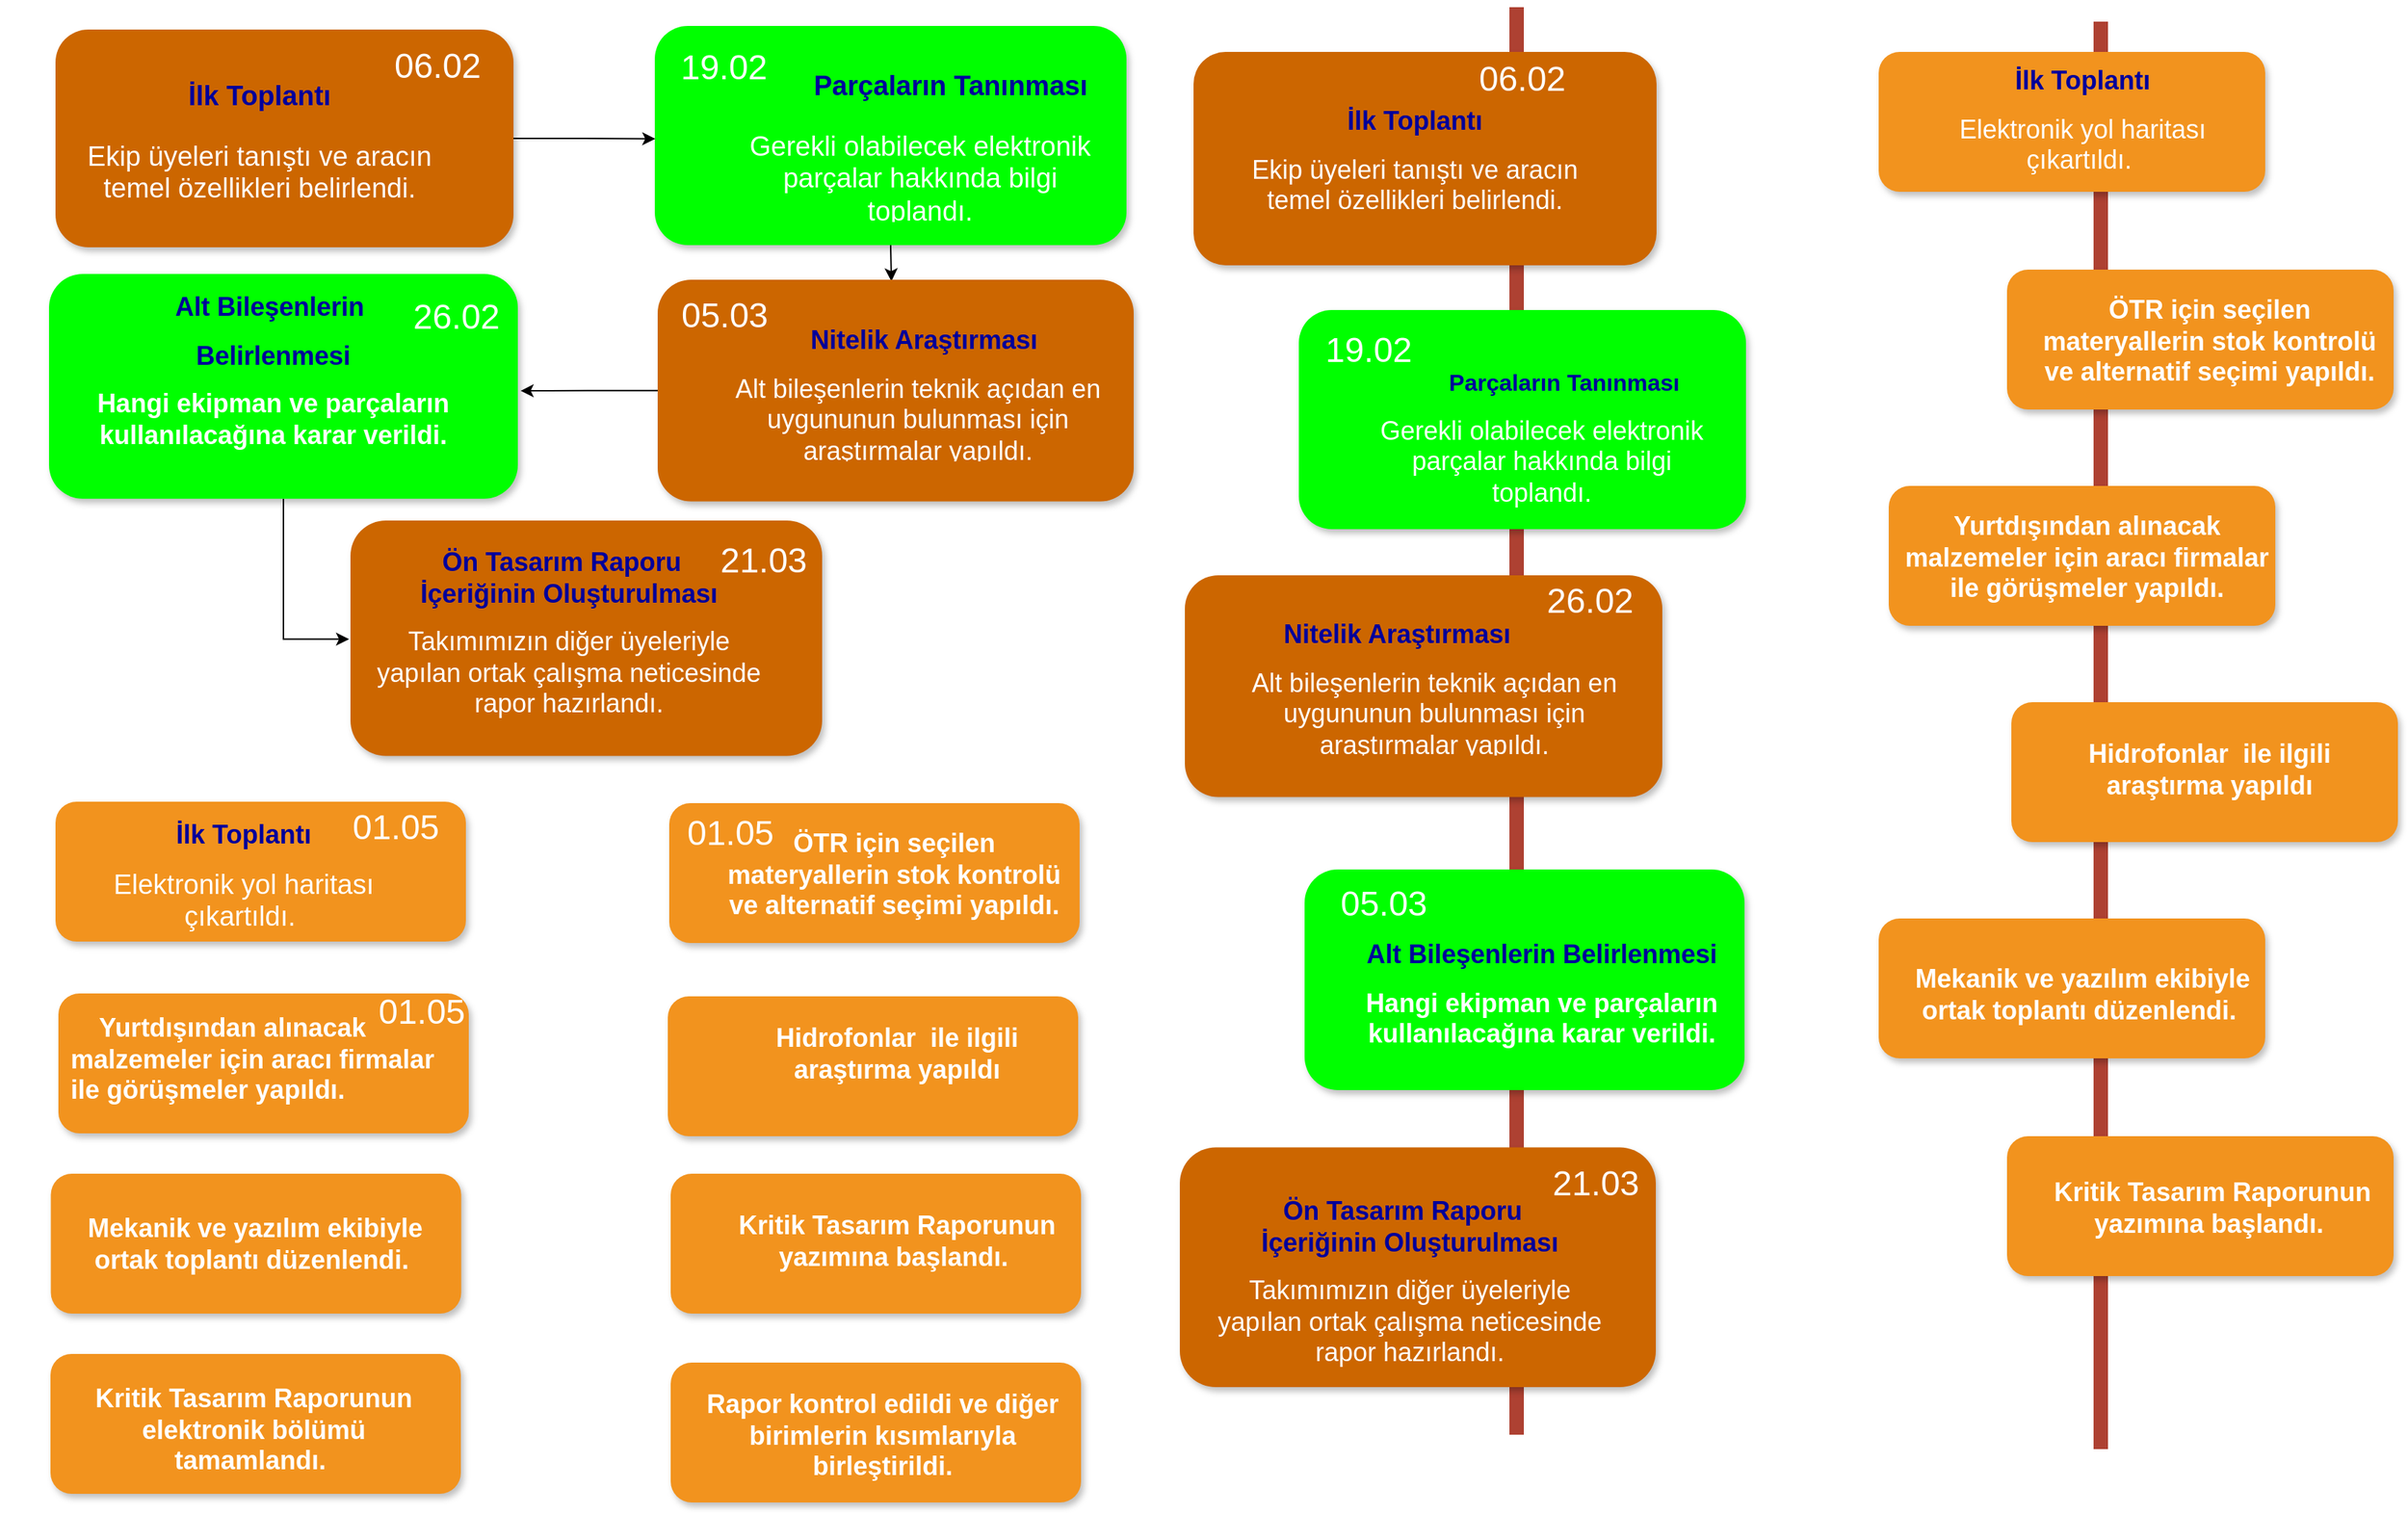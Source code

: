 <mxfile version="14.7.2" type="github">
  <diagram name="Page-1" id="fbcf5db9-b524-4cd4-e4f3-379dc89c3999">
    <mxGraphModel dx="2586" dy="900" grid="0" gridSize="10" guides="0" tooltips="1" connect="0" arrows="0" fold="1" page="1" pageScale="1" pageWidth="850" pageHeight="1100" background="none" math="0" shadow="0">
      <root>
        <mxCell id="0" />
        <mxCell id="1" parent="0" />
        <mxCell id="2a0f93b5c73ef8e7-1" value="" style="line;strokeWidth=10;direction=south;html=1;fillColor=none;fontSize=13;fontColor=#000000;align=center;strokeColor=#AE4132;" parent="1" vertex="1">
          <mxGeometry x="228.5" y="30" width="10" height="990" as="geometry" />
        </mxCell>
        <mxCell id="2a0f93b5c73ef8e7-2" value="" style="rounded=1;whiteSpace=wrap;html=1;strokeColor=none;strokeWidth=1;fontSize=13;fontColor=#FFFFFF;align=center;gradientColor=none;gradientDirection=east;verticalAlign=top;shadow=1;fillColor=#CC6600;" parent="1" vertex="1">
          <mxGeometry x="9.5" y="61" width="321" height="148" as="geometry" />
        </mxCell>
        <mxCell id="2a0f93b5c73ef8e7-3" value="&lt;font style=&quot;font-size: 24px&quot;&gt;06.02&lt;/font&gt;" style="text;html=1;strokeColor=none;fillColor=none;align=center;verticalAlign=middle;whiteSpace=wrap;fontSize=30;fontColor=#FFFFFF;" parent="1" vertex="1">
          <mxGeometry x="211.5" y="67" width="51" height="20" as="geometry" />
        </mxCell>
        <mxCell id="2a0f93b5c73ef8e7-7" value="3" style="text;html=1;strokeColor=none;fillColor=none;align=center;verticalAlign=middle;whiteSpace=wrap;fontSize=30;fontColor=#FFFFFF;" parent="1" vertex="1">
          <mxGeometry x="48.5" y="353" width="40" height="20" as="geometry" />
        </mxCell>
        <mxCell id="2a0f93b5c73ef8e7-11" value="5" style="text;html=1;strokeColor=none;fillColor=none;align=center;verticalAlign=middle;whiteSpace=wrap;fontSize=30;fontColor=#FFFFFF;" parent="1" vertex="1">
          <mxGeometry x="48.5" y="583" width="40" height="20" as="geometry" />
        </mxCell>
        <mxCell id="2a0f93b5c73ef8e7-15" value="7" style="text;html=1;strokeColor=none;fillColor=none;align=center;verticalAlign=middle;whiteSpace=wrap;fontSize=30;fontColor=#FFFFFF;" parent="1" vertex="1">
          <mxGeometry x="48.5" y="823" width="40" height="20" as="geometry" />
        </mxCell>
        <mxCell id="2a0f93b5c73ef8e7-18" value="&lt;h1&gt;&lt;font color=&quot;#000099&quot;&gt;İlk Toplantı&lt;/font&gt;&lt;/h1&gt;&lt;p&gt;&lt;font style=&quot;font-size: 18px&quot;&gt;Ekip üyeleri tanıştı ve aracın temel özellikleri belirlendi.&lt;/font&gt;&lt;/p&gt;" style="text;html=1;spacing=5;spacingTop=-20;whiteSpace=wrap;overflow=hidden;strokeColor=none;strokeWidth=4;fillColor=none;gradientColor=#007FFF;fontSize=9;fontColor=#FFFFFF;align=center;" parent="1" vertex="1">
          <mxGeometry x="43.5" y="97" width="238" height="89" as="geometry" />
        </mxCell>
        <mxCell id="2a0f93b5c73ef8e7-25" value="&lt;h1&gt;Heading&lt;/h1&gt;&lt;p&gt;Lorem ipsum dolor sit amet, consectetur adipisicing elit, sed do eiusmod tempor incididunt ut labore et dolore magna aliqua.&lt;/p&gt;" style="text;html=1;spacing=5;spacingTop=-20;whiteSpace=wrap;overflow=hidden;strokeColor=none;strokeWidth=4;fillColor=none;gradientColor=#007FFF;fontSize=9;fontColor=#FFFFFF;align=center;" parent="1" vertex="1">
          <mxGeometry x="258.5" y="910" width="160" height="77" as="geometry" />
        </mxCell>
        <mxCell id="-CI094suR1XkRSVhxneS-1" value="" style="line;strokeWidth=10;direction=south;html=1;fillColor=none;fontSize=13;fontColor=#000000;align=center;strokeColor=#AE4132;" parent="1" vertex="1">
          <mxGeometry x="633.5" y="40" width="10" height="990" as="geometry" />
        </mxCell>
        <mxCell id="-CI094suR1XkRSVhxneS-3" value="1" style="text;html=1;strokeColor=none;fillColor=none;align=center;verticalAlign=middle;whiteSpace=wrap;fontSize=30;fontColor=#FFFFFF;" parent="1" vertex="1">
          <mxGeometry x="453.5" y="138" width="40" height="20" as="geometry" />
        </mxCell>
        <mxCell id="rtz68vQmMSl6x_0ly5T9-5" value="" style="rounded=1;whiteSpace=wrap;html=1;strokeColor=none;strokeWidth=1;fillColor=#F2931E;fontSize=13;fontColor=#FFFFFF;align=center;gradientColor=none;gradientDirection=east;verticalAlign=top;shadow=1;" parent="1" vertex="1">
          <mxGeometry x="484.5" y="61" width="268" height="97" as="geometry" />
        </mxCell>
        <mxCell id="rtz68vQmMSl6x_0ly5T9-9" value="" style="rounded=1;whiteSpace=wrap;html=1;strokeColor=none;strokeWidth=1;fontSize=13;fontColor=#FFFFFF;align=center;gradientColor=none;gradientDirection=east;verticalAlign=top;shadow=1;fillColor=#00FF00;" parent="1" vertex="1">
          <mxGeometry x="82.5" y="240" width="310" height="152" as="geometry" />
        </mxCell>
        <mxCell id="rtz68vQmMSl6x_0ly5T9-10" value="" style="rounded=1;whiteSpace=wrap;html=1;strokeColor=none;strokeWidth=1;fontSize=13;fontColor=#FFFFFF;align=center;gradientColor=none;gradientDirection=east;verticalAlign=top;shadow=1;fillColor=#CC6600;" parent="1" vertex="1">
          <mxGeometry x="3.5" y="424" width="331" height="153.75" as="geometry" />
        </mxCell>
        <mxCell id="rtz68vQmMSl6x_0ly5T9-13" value="" style="rounded=1;whiteSpace=wrap;html=1;strokeColor=none;strokeWidth=1;fontSize=13;fontColor=#FFFFFF;align=center;gradientColor=none;gradientDirection=east;verticalAlign=top;shadow=1;fillColor=#00FF00;" parent="1" vertex="1">
          <mxGeometry x="86.5" y="628" width="305" height="153" as="geometry" />
        </mxCell>
        <mxCell id="rtz68vQmMSl6x_0ly5T9-18" value="&lt;h1&gt;&lt;font style=&quot;font-size: 14px&quot;&gt;&amp;nbsp; &amp;nbsp; &amp;nbsp; &amp;nbsp;&amp;nbsp;&lt;/font&gt;&lt;font style=&quot;font-size: 16px&quot; color=&quot;#000099&quot;&gt;Parçaların Tanınması&lt;/font&gt;&lt;/h1&gt;&lt;p&gt;&lt;font style=&quot;font-size: 18px&quot;&gt;Gerekli olabilecek elektronik parçalar hakkında bilgi toplandı.&lt;/font&gt;&lt;/p&gt;" style="text;html=1;spacing=5;spacingTop=-20;whiteSpace=wrap;overflow=hidden;strokeColor=none;strokeWidth=4;fillColor=none;gradientColor=#007FFF;fontSize=9;fontColor=#FFFFFF;align=center;" parent="1" vertex="1">
          <mxGeometry x="123.5" y="278" width="254" height="108" as="geometry" />
        </mxCell>
        <mxCell id="rtz68vQmMSl6x_0ly5T9-19" value="&lt;font style=&quot;font-size: 24px&quot;&gt;19.02&lt;/font&gt;" style="text;html=1;strokeColor=none;fillColor=none;align=center;verticalAlign=middle;whiteSpace=wrap;fontSize=30;fontColor=#FFFFFF;" parent="1" vertex="1">
          <mxGeometry x="110.5" y="255" width="40" height="20" as="geometry" />
        </mxCell>
        <mxCell id="T_IrZNJ4jwdqQeyAai1--1" value="&lt;h1 style=&quot;text-align: left&quot;&gt;&lt;span&gt;&lt;font color=&quot;#000099&quot;&gt;&amp;nbsp; &amp;nbsp; &amp;nbsp;Nitelik Araştırması&lt;/font&gt;&lt;/span&gt;&lt;/h1&gt;&lt;h1&gt;&lt;span style=&quot;font-weight: normal&quot;&gt;&lt;font style=&quot;font-size: 18px&quot;&gt;Alt bileşenlerin teknik açıdan en uygununun bulunması için araştırmalar yapıldı.&lt;/font&gt;&lt;/span&gt;&lt;br&gt;&lt;/h1&gt;" style="text;html=1;spacing=5;spacingTop=-20;whiteSpace=wrap;overflow=hidden;strokeColor=none;strokeWidth=4;fillColor=none;gradientColor=#007FFF;fontSize=9;fontColor=#FFFFFF;align=center;" vertex="1" parent="1">
          <mxGeometry x="42.5" y="453" width="267" height="95.5" as="geometry" />
        </mxCell>
        <mxCell id="T_IrZNJ4jwdqQeyAai1--2" value="&lt;font style=&quot;font-size: 24px&quot;&gt;26.02&lt;/font&gt;" style="text;html=1;strokeColor=none;fillColor=none;align=center;verticalAlign=middle;whiteSpace=wrap;fontSize=30;fontColor=#FFFFFF;" vertex="1" parent="1">
          <mxGeometry x="258.5" y="429" width="51" height="20" as="geometry" />
        </mxCell>
        <mxCell id="T_IrZNJ4jwdqQeyAai1--5" value="&lt;h1&gt;&lt;font color=&quot;#000099&quot;&gt;Alt Bileşenlerin Belirlenmesi&lt;/font&gt;&lt;/h1&gt;&lt;h1&gt;Hangi ekipman ve parçaların kullanılacağına karar verildi.&lt;/h1&gt;" style="text;html=1;spacing=5;spacingTop=-20;whiteSpace=wrap;overflow=hidden;strokeColor=none;strokeWidth=4;fillColor=none;gradientColor=#007FFF;fontSize=9;fontColor=#FFFFFF;align=center;" vertex="1" parent="1">
          <mxGeometry x="115.5" y="675" width="270" height="92" as="geometry" />
        </mxCell>
        <mxCell id="T_IrZNJ4jwdqQeyAai1--6" value="&lt;font style=&quot;font-size: 24px&quot;&gt;05.03&lt;/font&gt;" style="text;html=1;strokeColor=none;fillColor=none;align=center;verticalAlign=middle;whiteSpace=wrap;fontSize=30;fontColor=#FFFFFF;" vertex="1" parent="1">
          <mxGeometry x="115.5" y="639" width="51" height="20" as="geometry" />
        </mxCell>
        <mxCell id="T_IrZNJ4jwdqQeyAai1--7" value="" style="rounded=1;whiteSpace=wrap;html=1;strokeColor=none;strokeWidth=1;fontSize=13;fontColor=#FFFFFF;align=center;gradientColor=none;gradientDirection=east;verticalAlign=top;shadow=1;fillColor=#CC6600;" vertex="1" parent="1">
          <mxGeometry y="820.75" width="330" height="166.25" as="geometry" />
        </mxCell>
        <mxCell id="T_IrZNJ4jwdqQeyAai1--8" value="&lt;h1&gt;&lt;span&gt;&lt;font color=&quot;#000099&quot;&gt;&amp;nbsp; &amp;nbsp; &amp;nbsp;Ön Tasarım Raporu&amp;nbsp; &amp;nbsp; &amp;nbsp; &amp;nbsp; İçeriğinin Oluşturulması&lt;/font&gt;&lt;/span&gt;&lt;/h1&gt;&lt;h1&gt;&lt;span style=&quot;font-weight: normal&quot;&gt;&lt;font style=&quot;font-size: 18px&quot;&gt;Takımımızın diğer üyeleriyle yapılan ortak çalışma neticesinde rapor hazırlandı.&lt;/font&gt;&lt;/span&gt;&lt;br&gt;&lt;/h1&gt;" style="text;html=1;spacing=5;spacingTop=-20;whiteSpace=wrap;overflow=hidden;strokeColor=none;strokeWidth=4;fillColor=none;gradientColor=#007FFF;fontSize=9;fontColor=#FFFFFF;align=center;" vertex="1" parent="1">
          <mxGeometry x="16.5" y="853" width="285" height="139" as="geometry" />
        </mxCell>
        <mxCell id="T_IrZNJ4jwdqQeyAai1--9" value="&lt;font style=&quot;font-size: 24px&quot;&gt;21.03&lt;/font&gt;" style="text;html=1;strokeColor=none;fillColor=none;align=center;verticalAlign=middle;whiteSpace=wrap;fontSize=30;fontColor=#FFFFFF;" vertex="1" parent="1">
          <mxGeometry x="262.5" y="833" width="51" height="20" as="geometry" />
        </mxCell>
        <mxCell id="T_IrZNJ4jwdqQeyAai1--11" value="&lt;h1&gt;&lt;font color=&quot;#000099&quot;&gt;İlk Toplantı&lt;/font&gt;&lt;/h1&gt;&lt;p&gt;&lt;font style=&quot;font-size: 18px&quot;&gt;Elektronik yol haritası çıkartıldı.&amp;nbsp;&lt;/font&gt;&lt;/p&gt;" style="text;html=1;spacing=5;spacingTop=-20;whiteSpace=wrap;overflow=hidden;strokeColor=none;strokeWidth=4;fillColor=none;gradientColor=#007FFF;fontSize=9;fontColor=#FFFFFF;align=center;" vertex="1" parent="1">
          <mxGeometry x="506.5" y="69" width="238" height="89" as="geometry" />
        </mxCell>
        <mxCell id="T_IrZNJ4jwdqQeyAai1--14" value="" style="rounded=1;whiteSpace=wrap;html=1;strokeColor=none;strokeWidth=1;fillColor=#F2931E;fontSize=13;fontColor=#FFFFFF;align=center;gradientColor=none;gradientDirection=east;verticalAlign=top;shadow=1;" vertex="1" parent="1">
          <mxGeometry x="573.5" y="212" width="268" height="97" as="geometry" />
        </mxCell>
        <mxCell id="T_IrZNJ4jwdqQeyAai1--15" value="" style="rounded=1;whiteSpace=wrap;html=1;strokeColor=none;strokeWidth=1;fillColor=#F2931E;fontSize=13;fontColor=#FFFFFF;align=center;gradientColor=none;gradientDirection=east;verticalAlign=top;shadow=1;" vertex="1" parent="1">
          <mxGeometry x="491.5" y="362" width="268" height="97" as="geometry" />
        </mxCell>
        <mxCell id="T_IrZNJ4jwdqQeyAai1--16" value="" style="rounded=1;whiteSpace=wrap;html=1;strokeColor=none;strokeWidth=1;fillColor=#F2931E;fontSize=13;fontColor=#FFFFFF;align=center;gradientColor=none;gradientDirection=east;verticalAlign=top;shadow=1;" vertex="1" parent="1">
          <mxGeometry x="576.5" y="512" width="268" height="97" as="geometry" />
        </mxCell>
        <mxCell id="T_IrZNJ4jwdqQeyAai1--17" value="" style="rounded=1;whiteSpace=wrap;html=1;strokeColor=none;strokeWidth=1;fillColor=#F2931E;fontSize=13;fontColor=#FFFFFF;align=center;gradientColor=none;gradientDirection=east;verticalAlign=top;shadow=1;" vertex="1" parent="1">
          <mxGeometry x="484.5" y="662" width="268" height="97" as="geometry" />
        </mxCell>
        <mxCell id="T_IrZNJ4jwdqQeyAai1--18" value="" style="rounded=1;whiteSpace=wrap;html=1;strokeColor=none;strokeWidth=1;fillColor=#F2931E;fontSize=13;fontColor=#FFFFFF;align=center;gradientColor=none;gradientDirection=east;verticalAlign=top;shadow=1;" vertex="1" parent="1">
          <mxGeometry x="573.5" y="813" width="268" height="97" as="geometry" />
        </mxCell>
        <mxCell id="T_IrZNJ4jwdqQeyAai1--20" value="&lt;h1&gt;ÖTR için seçilen materyallerin stok kontrolü ve alternatif seçimi yapıldı.&lt;/h1&gt;" style="text;html=1;spacing=5;spacingTop=-20;whiteSpace=wrap;overflow=hidden;strokeColor=none;strokeWidth=4;fillColor=none;gradientColor=#007FFF;fontSize=9;fontColor=#FFFFFF;align=center;" vertex="1" parent="1">
          <mxGeometry x="582.5" y="228" width="262" height="81" as="geometry" />
        </mxCell>
        <mxCell id="T_IrZNJ4jwdqQeyAai1--21" value="&lt;h1&gt;Yurtdışından alınacak malzemeler için aracı firmalar ile görüşmeler yapıldı.&lt;/h1&gt;" style="text;html=1;spacing=5;spacingTop=-20;whiteSpace=wrap;overflow=hidden;strokeColor=none;strokeWidth=4;fillColor=none;gradientColor=#007FFF;fontSize=9;fontColor=#FFFFFF;align=center;" vertex="1" parent="1">
          <mxGeometry x="497.5" y="378" width="262" height="81" as="geometry" />
        </mxCell>
        <mxCell id="T_IrZNJ4jwdqQeyAai1--22" value="&lt;h1&gt;Hidrofonlar&amp;nbsp; ile ilgili araştırma yapıldı&lt;/h1&gt;" style="text;html=1;spacing=5;spacingTop=-20;whiteSpace=wrap;overflow=hidden;strokeColor=none;strokeWidth=4;fillColor=none;gradientColor=#007FFF;fontSize=9;fontColor=#FFFFFF;align=center;" vertex="1" parent="1">
          <mxGeometry x="582.5" y="536" width="262" height="81" as="geometry" />
        </mxCell>
        <mxCell id="T_IrZNJ4jwdqQeyAai1--24" value="&lt;h1&gt;Mekanik ve yazılım ekibiyle ortak toplantı düzenlendi.&amp;nbsp;&lt;/h1&gt;" style="text;html=1;spacing=5;spacingTop=-20;whiteSpace=wrap;overflow=hidden;strokeColor=none;strokeWidth=4;fillColor=none;gradientColor=#007FFF;fontSize=9;fontColor=#FFFFFF;align=center;" vertex="1" parent="1">
          <mxGeometry x="494.5" y="692" width="262" height="69.5" as="geometry" />
        </mxCell>
        <mxCell id="T_IrZNJ4jwdqQeyAai1--25" value="&lt;h1&gt;Kritik Tasarım Raporunun yazımına başlandı.&amp;nbsp;&lt;/h1&gt;" style="text;html=1;spacing=5;spacingTop=-20;whiteSpace=wrap;overflow=hidden;strokeColor=none;strokeWidth=4;fillColor=none;gradientColor=#007FFF;fontSize=9;fontColor=#FFFFFF;align=center;" vertex="1" parent="1">
          <mxGeometry x="584.5" y="840" width="262" height="66.5" as="geometry" />
        </mxCell>
        <mxCell id="T_IrZNJ4jwdqQeyAai1--99" style="edgeStyle=orthogonalEdgeStyle;rounded=0;orthogonalLoop=1;jettySize=auto;html=1;exitX=1;exitY=0.5;exitDx=0;exitDy=0;entryX=0.001;entryY=0.515;entryDx=0;entryDy=0;entryPerimeter=0;fontSize=9;fontColor=#FFFFFF;" edge="1" parent="1" source="T_IrZNJ4jwdqQeyAai1--28" target="T_IrZNJ4jwdqQeyAai1--38">
          <mxGeometry relative="1" as="geometry" />
        </mxCell>
        <mxCell id="T_IrZNJ4jwdqQeyAai1--28" value="" style="rounded=1;whiteSpace=wrap;html=1;strokeColor=none;strokeWidth=1;fontSize=13;fontColor=#FFFFFF;align=center;gradientColor=none;gradientDirection=east;verticalAlign=top;shadow=1;fillColor=#CC6600;" vertex="1" parent="1">
          <mxGeometry x="-779.5" y="45.5" width="317.5" height="151" as="geometry" />
        </mxCell>
        <mxCell id="T_IrZNJ4jwdqQeyAai1--29" value="&lt;font style=&quot;font-size: 24px&quot;&gt;06.02&lt;/font&gt;" style="text;html=1;strokeColor=none;fillColor=none;align=center;verticalAlign=middle;whiteSpace=wrap;fontSize=30;fontColor=#FFFFFF;" vertex="1" parent="1">
          <mxGeometry x="-540" y="44" width="51" height="47" as="geometry" />
        </mxCell>
        <mxCell id="T_IrZNJ4jwdqQeyAai1--30" value="3" style="text;html=1;strokeColor=none;fillColor=none;align=center;verticalAlign=middle;whiteSpace=wrap;fontSize=30;fontColor=#FFFFFF;" vertex="1" parent="1">
          <mxGeometry x="-818" y="326" width="40" height="20" as="geometry" />
        </mxCell>
        <mxCell id="T_IrZNJ4jwdqQeyAai1--31" value="5" style="text;html=1;strokeColor=none;fillColor=none;align=center;verticalAlign=middle;whiteSpace=wrap;fontSize=30;fontColor=#FFFFFF;" vertex="1" parent="1">
          <mxGeometry x="-818" y="556" width="40" height="20" as="geometry" />
        </mxCell>
        <mxCell id="T_IrZNJ4jwdqQeyAai1--32" value="7" style="text;html=1;strokeColor=none;fillColor=none;align=center;verticalAlign=middle;whiteSpace=wrap;fontSize=30;fontColor=#FFFFFF;" vertex="1" parent="1">
          <mxGeometry x="-818" y="796" width="40" height="20" as="geometry" />
        </mxCell>
        <mxCell id="T_IrZNJ4jwdqQeyAai1--33" value="&lt;h1 style=&quot;font-size: 19px&quot;&gt;&lt;font color=&quot;#000099&quot; style=&quot;font-size: 19px&quot;&gt;İlk Toplantı&lt;/font&gt;&lt;/h1&gt;&lt;p style=&quot;font-size: 19px&quot;&gt;&lt;font style=&quot;font-size: 19px&quot;&gt;Ekip üyeleri tanıştı ve aracın temel özellikleri belirlendi.&lt;/font&gt;&lt;/p&gt;" style="text;html=1;spacing=5;spacingTop=-20;whiteSpace=wrap;overflow=hidden;strokeColor=none;strokeWidth=4;fillColor=none;gradientColor=#007FFF;fontSize=9;fontColor=#FFFFFF;align=center;" vertex="1" parent="1">
          <mxGeometry x="-765" y="78" width="254" height="101" as="geometry" />
        </mxCell>
        <mxCell id="T_IrZNJ4jwdqQeyAai1--105" style="edgeStyle=orthogonalEdgeStyle;rounded=0;orthogonalLoop=1;jettySize=auto;html=1;exitX=0.5;exitY=1;exitDx=0;exitDy=0;entryX=0.491;entryY=0.007;entryDx=0;entryDy=0;entryPerimeter=0;fontSize=9;fontColor=#FFFFFF;" edge="1" parent="1" source="T_IrZNJ4jwdqQeyAai1--38" target="T_IrZNJ4jwdqQeyAai1--39">
          <mxGeometry relative="1" as="geometry" />
        </mxCell>
        <mxCell id="T_IrZNJ4jwdqQeyAai1--38" value="" style="rounded=1;whiteSpace=wrap;html=1;strokeColor=none;strokeWidth=1;fontSize=13;fontColor=#FFFFFF;align=center;gradientColor=none;gradientDirection=east;verticalAlign=top;shadow=1;fillColor=#00FF00;" vertex="1" parent="1">
          <mxGeometry x="-364" y="43" width="327" height="152" as="geometry" />
        </mxCell>
        <mxCell id="T_IrZNJ4jwdqQeyAai1--107" style="edgeStyle=orthogonalEdgeStyle;rounded=0;orthogonalLoop=1;jettySize=auto;html=1;exitX=0;exitY=0.5;exitDx=0;exitDy=0;entryX=1.006;entryY=0.52;entryDx=0;entryDy=0;entryPerimeter=0;fontSize=9;fontColor=#FFFFFF;" edge="1" parent="1" source="T_IrZNJ4jwdqQeyAai1--39" target="T_IrZNJ4jwdqQeyAai1--40">
          <mxGeometry relative="1" as="geometry" />
        </mxCell>
        <mxCell id="T_IrZNJ4jwdqQeyAai1--39" value="" style="rounded=1;whiteSpace=wrap;html=1;strokeColor=none;strokeWidth=1;fontSize=13;fontColor=#FFFFFF;align=center;gradientColor=none;gradientDirection=east;verticalAlign=top;shadow=1;fillColor=#CC6600;" vertex="1" parent="1">
          <mxGeometry x="-362" y="219" width="330" height="153.75" as="geometry" />
        </mxCell>
        <mxCell id="T_IrZNJ4jwdqQeyAai1--110" style="edgeStyle=orthogonalEdgeStyle;rounded=0;orthogonalLoop=1;jettySize=auto;html=1;exitX=0.5;exitY=1;exitDx=0;exitDy=0;entryX=-0.003;entryY=0.504;entryDx=0;entryDy=0;entryPerimeter=0;fontSize=9;fontColor=#FFFFFF;" edge="1" parent="1" source="T_IrZNJ4jwdqQeyAai1--40" target="T_IrZNJ4jwdqQeyAai1--47">
          <mxGeometry relative="1" as="geometry" />
        </mxCell>
        <mxCell id="T_IrZNJ4jwdqQeyAai1--40" value="" style="rounded=1;whiteSpace=wrap;html=1;strokeColor=none;strokeWidth=1;fontSize=13;fontColor=#FFFFFF;align=center;gradientColor=none;gradientDirection=east;verticalAlign=top;shadow=1;fillColor=#00FF00;" vertex="1" parent="1">
          <mxGeometry x="-784" y="215" width="325" height="155.88" as="geometry" />
        </mxCell>
        <mxCell id="T_IrZNJ4jwdqQeyAai1--47" value="" style="rounded=1;whiteSpace=wrap;html=1;strokeColor=none;strokeWidth=1;fontSize=13;fontColor=#FFFFFF;align=center;gradientColor=none;gradientDirection=east;verticalAlign=top;shadow=1;fillColor=#CC6600;" vertex="1" parent="1">
          <mxGeometry x="-575" y="386" width="327" height="163.25" as="geometry" />
        </mxCell>
        <mxCell id="T_IrZNJ4jwdqQeyAai1--53" value="" style="rounded=1;whiteSpace=wrap;html=1;strokeColor=none;strokeWidth=1;fillColor=#F2931E;fontSize=13;fontColor=#FFFFFF;align=center;gradientColor=none;gradientDirection=east;verticalAlign=top;shadow=1;" vertex="1" parent="1">
          <mxGeometry x="-779.5" y="581" width="284.5" height="97" as="geometry" />
        </mxCell>
        <mxCell id="T_IrZNJ4jwdqQeyAai1--71" value="" style="rounded=1;whiteSpace=wrap;html=1;strokeColor=none;strokeWidth=1;fillColor=#F2931E;fontSize=13;fontColor=#FFFFFF;align=center;gradientColor=none;gradientDirection=east;verticalAlign=top;shadow=1;" vertex="1" parent="1">
          <mxGeometry x="-354" y="582" width="284.5" height="97" as="geometry" />
        </mxCell>
        <mxCell id="T_IrZNJ4jwdqQeyAai1--72" value="" style="rounded=1;whiteSpace=wrap;html=1;strokeColor=none;strokeWidth=1;fillColor=#F2931E;fontSize=13;fontColor=#FFFFFF;align=center;gradientColor=none;gradientDirection=east;verticalAlign=top;shadow=1;" vertex="1" parent="1">
          <mxGeometry x="-777.5" y="714" width="284.5" height="97" as="geometry" />
        </mxCell>
        <mxCell id="T_IrZNJ4jwdqQeyAai1--73" value="" style="rounded=1;whiteSpace=wrap;html=1;strokeColor=none;strokeWidth=1;fillColor=#F2931E;fontSize=13;fontColor=#FFFFFF;align=center;gradientColor=none;gradientDirection=east;verticalAlign=top;shadow=1;" vertex="1" parent="1">
          <mxGeometry x="-355" y="716" width="284.5" height="97" as="geometry" />
        </mxCell>
        <mxCell id="T_IrZNJ4jwdqQeyAai1--74" value="" style="rounded=1;whiteSpace=wrap;html=1;strokeColor=none;strokeWidth=1;fillColor=#F2931E;fontSize=13;fontColor=#FFFFFF;align=center;gradientColor=none;gradientDirection=east;verticalAlign=top;shadow=1;" vertex="1" parent="1">
          <mxGeometry x="-782.75" y="839" width="284.5" height="97" as="geometry" />
        </mxCell>
        <mxCell id="T_IrZNJ4jwdqQeyAai1--75" value="" style="rounded=1;whiteSpace=wrap;html=1;strokeColor=none;strokeWidth=1;fillColor=#F2931E;fontSize=13;fontColor=#FFFFFF;align=center;gradientColor=none;gradientDirection=east;verticalAlign=top;shadow=1;" vertex="1" parent="1">
          <mxGeometry x="-353" y="839" width="284.5" height="97" as="geometry" />
        </mxCell>
        <mxCell id="T_IrZNJ4jwdqQeyAai1--76" value="" style="rounded=1;whiteSpace=wrap;html=1;strokeColor=none;strokeWidth=1;fillColor=#F2931E;fontSize=13;fontColor=#FFFFFF;align=center;gradientColor=none;gradientDirection=east;verticalAlign=top;shadow=1;" vertex="1" parent="1">
          <mxGeometry x="-783" y="964" width="284.5" height="97" as="geometry" />
        </mxCell>
        <mxCell id="T_IrZNJ4jwdqQeyAai1--77" value="" style="rounded=1;whiteSpace=wrap;html=1;strokeColor=none;strokeWidth=1;fillColor=#F2931E;fontSize=13;fontColor=#FFFFFF;align=center;gradientColor=none;gradientDirection=east;verticalAlign=top;shadow=1;" vertex="1" parent="1">
          <mxGeometry x="-353" y="970" width="284.5" height="97" as="geometry" />
        </mxCell>
        <mxCell id="T_IrZNJ4jwdqQeyAai1--79" value="&lt;h1 style=&quot;font-size: 19px&quot;&gt;&lt;font style=&quot;font-size: 19px&quot;&gt;&lt;font style=&quot;font-size: 19px&quot;&gt;&amp;nbsp; &amp;nbsp; &amp;nbsp; &amp;nbsp;&amp;nbsp;&lt;/font&gt;&lt;font style=&quot;font-size: 19px&quot; color=&quot;#000099&quot;&gt;Parçaların Tanınması&lt;/font&gt;&lt;/font&gt;&lt;/h1&gt;&lt;p style=&quot;font-size: 19px&quot;&gt;&lt;font style=&quot;font-size: 19px&quot;&gt;Gerekli olabilecek elektronik parçalar hakkında bilgi toplandı.&lt;/font&gt;&lt;/p&gt;" style="text;html=1;spacing=5;spacingTop=-20;whiteSpace=wrap;overflow=hidden;strokeColor=none;strokeWidth=4;fillColor=none;gradientColor=#007FFF;fontSize=9;fontColor=#FFFFFF;align=center;" vertex="1" parent="1">
          <mxGeometry x="-317" y="71" width="274" height="108" as="geometry" />
        </mxCell>
        <mxCell id="T_IrZNJ4jwdqQeyAai1--80" value="&lt;font style=&quot;font-size: 24px&quot;&gt;19.02&lt;/font&gt;" style="text;html=1;strokeColor=none;fillColor=none;align=center;verticalAlign=middle;whiteSpace=wrap;fontSize=30;fontColor=#FFFFFF;" vertex="1" parent="1">
          <mxGeometry x="-336" y="59" width="40" height="20" as="geometry" />
        </mxCell>
        <mxCell id="T_IrZNJ4jwdqQeyAai1--81" value="&lt;h1 style=&quot;text-align: left&quot;&gt;&lt;span&gt;&lt;font color=&quot;#000099&quot;&gt;&amp;nbsp; &amp;nbsp; &amp;nbsp; &amp;nbsp; &amp;nbsp; &amp;nbsp;Nitelik Araştırması&lt;/font&gt;&lt;/span&gt;&lt;/h1&gt;&lt;h1&gt;&lt;span style=&quot;font-weight: normal&quot;&gt;&lt;font style=&quot;font-size: 18px&quot;&gt;Alt bileşenlerin teknik açıdan en uygununun bulunması için araştırmalar yapıldı.&lt;/font&gt;&lt;/span&gt;&lt;br&gt;&lt;/h1&gt;" style="text;html=1;spacing=5;spacingTop=-20;whiteSpace=wrap;overflow=hidden;strokeColor=none;strokeWidth=4;fillColor=none;gradientColor=#007FFF;fontSize=9;fontColor=#FFFFFF;align=center;" vertex="1" parent="1">
          <mxGeometry x="-315" y="249" width="267" height="95.5" as="geometry" />
        </mxCell>
        <mxCell id="T_IrZNJ4jwdqQeyAai1--82" value="&lt;h1&gt;&lt;font color=&quot;#000099&quot;&gt;Alt Bileşenlerin&amp;nbsp;&lt;/font&gt;&lt;/h1&gt;&lt;h1&gt;&lt;font color=&quot;#000099&quot;&gt;Belirlenmesi&lt;/font&gt;&lt;/h1&gt;&lt;h1&gt;Hangi ekipman ve parçaların kullanılacağına karar verildi.&lt;/h1&gt;" style="text;html=1;spacing=5;spacingTop=-20;whiteSpace=wrap;overflow=hidden;strokeColor=none;strokeWidth=4;fillColor=none;gradientColor=#007FFF;fontSize=9;fontColor=#FFFFFF;align=center;" vertex="1" parent="1">
          <mxGeometry x="-780" y="226" width="303" height="122" as="geometry" />
        </mxCell>
        <mxCell id="T_IrZNJ4jwdqQeyAai1--83" value="&lt;h1&gt;&lt;span&gt;&lt;font color=&quot;#000099&quot;&gt;&amp;nbsp; &amp;nbsp; &amp;nbsp;Ön Tasarım Raporu&amp;nbsp; &amp;nbsp; &amp;nbsp; &amp;nbsp; İçeriğinin Oluşturulması&lt;/font&gt;&lt;/span&gt;&lt;/h1&gt;&lt;h1&gt;&lt;span style=&quot;font-weight: normal&quot;&gt;&lt;font style=&quot;font-size: 18px&quot;&gt;Takımımızın diğer üyeleriyle yapılan ortak çalışma neticesinde rapor hazırlandı.&lt;/font&gt;&lt;/span&gt;&lt;br&gt;&lt;/h1&gt;" style="text;html=1;spacing=5;spacingTop=-20;whiteSpace=wrap;overflow=hidden;strokeColor=none;strokeWidth=4;fillColor=none;gradientColor=#007FFF;fontSize=9;fontColor=#FFFFFF;align=center;" vertex="1" parent="1">
          <mxGeometry x="-566" y="403" width="285" height="139" as="geometry" />
        </mxCell>
        <mxCell id="T_IrZNJ4jwdqQeyAai1--84" value="&lt;font style=&quot;font-size: 24px&quot;&gt;26.02&lt;/font&gt;" style="text;html=1;strokeColor=none;fillColor=none;align=center;verticalAlign=middle;whiteSpace=wrap;fontSize=30;fontColor=#FFFFFF;" vertex="1" parent="1">
          <mxGeometry x="-527" y="232" width="51" height="20" as="geometry" />
        </mxCell>
        <mxCell id="T_IrZNJ4jwdqQeyAai1--85" value="&lt;font style=&quot;font-size: 24px&quot;&gt;05.03&lt;/font&gt;" style="text;html=1;strokeColor=none;fillColor=none;align=center;verticalAlign=middle;whiteSpace=wrap;fontSize=30;fontColor=#FFFFFF;" vertex="1" parent="1">
          <mxGeometry x="-341" y="231" width="51" height="20" as="geometry" />
        </mxCell>
        <mxCell id="T_IrZNJ4jwdqQeyAai1--86" value="&lt;font style=&quot;font-size: 24px&quot;&gt;21.03&lt;/font&gt;" style="text;html=1;strokeColor=none;fillColor=none;align=center;verticalAlign=middle;whiteSpace=wrap;fontSize=30;fontColor=#FFFFFF;" vertex="1" parent="1">
          <mxGeometry x="-314" y="401" width="51" height="20" as="geometry" />
        </mxCell>
        <mxCell id="T_IrZNJ4jwdqQeyAai1--88" value="&lt;h1&gt;&lt;font color=&quot;#000099&quot;&gt;İlk Toplantı&lt;/font&gt;&lt;/h1&gt;&lt;p&gt;&lt;font style=&quot;font-size: 19px&quot;&gt;Elektronik yol haritası çıkartıldı.&amp;nbsp;&lt;/font&gt;&lt;/p&gt;" style="text;html=1;spacing=5;spacingTop=-20;whiteSpace=wrap;overflow=hidden;strokeColor=none;strokeWidth=4;fillColor=none;gradientColor=#007FFF;fontSize=9;fontColor=#FFFFFF;align=center;" vertex="1" parent="1">
          <mxGeometry x="-768" y="592" width="238" height="89" as="geometry" />
        </mxCell>
        <mxCell id="T_IrZNJ4jwdqQeyAai1--89" value="&lt;h1&gt;ÖTR için seçilen materyallerin stok kontrolü ve alternatif seçimi yapıldı.&lt;/h1&gt;" style="text;html=1;spacing=5;spacingTop=-20;whiteSpace=wrap;overflow=hidden;strokeColor=none;strokeWidth=4;fillColor=none;gradientColor=#007FFF;fontSize=9;fontColor=#FFFFFF;align=center;" vertex="1" parent="1">
          <mxGeometry x="-324" y="598" width="252" height="81" as="geometry" />
        </mxCell>
        <mxCell id="T_IrZNJ4jwdqQeyAai1--90" value="&lt;h1&gt;&amp;nbsp; &amp;nbsp; Yurtdışından alınacak malzemeler için aracı firmalar ile görüşmeler yapıldı.&lt;/h1&gt;" style="text;html=1;spacing=5;spacingTop=-20;whiteSpace=wrap;overflow=hidden;strokeColor=none;strokeWidth=4;fillColor=none;gradientColor=#007FFF;fontSize=9;fontColor=#FFFFFF;align=left;" vertex="1" parent="1">
          <mxGeometry x="-774" y="726" width="274" height="81" as="geometry" />
        </mxCell>
        <mxCell id="T_IrZNJ4jwdqQeyAai1--91" value="&lt;h1&gt;Hidrofonlar&amp;nbsp; ile ilgili araştırma yapıldı&lt;/h1&gt;" style="text;html=1;spacing=5;spacingTop=-20;whiteSpace=wrap;overflow=hidden;strokeColor=none;strokeWidth=4;fillColor=none;gradientColor=#007FFF;fontSize=9;fontColor=#FFFFFF;align=center;" vertex="1" parent="1">
          <mxGeometry x="-327" y="733" width="262" height="68" as="geometry" />
        </mxCell>
        <mxCell id="T_IrZNJ4jwdqQeyAai1--92" value="&lt;h1&gt;Mekanik ve yazılım ekibiyle ortak toplantı düzenlendi.&amp;nbsp;&lt;/h1&gt;" style="text;html=1;spacing=5;spacingTop=-20;whiteSpace=wrap;overflow=hidden;strokeColor=none;strokeWidth=4;fillColor=none;gradientColor=#007FFF;fontSize=9;fontColor=#FFFFFF;align=center;" vertex="1" parent="1">
          <mxGeometry x="-772" y="865" width="262" height="69.5" as="geometry" />
        </mxCell>
        <mxCell id="T_IrZNJ4jwdqQeyAai1--93" value="&lt;h1&gt;Kritik Tasarım Raporunun yazımına başlandı.&amp;nbsp;&lt;/h1&gt;" style="text;html=1;spacing=5;spacingTop=-20;whiteSpace=wrap;overflow=hidden;strokeColor=none;strokeWidth=4;fillColor=none;gradientColor=#007FFF;fontSize=9;fontColor=#FFFFFF;align=center;" vertex="1" parent="1">
          <mxGeometry x="-327" y="863" width="262" height="66.5" as="geometry" />
        </mxCell>
        <mxCell id="T_IrZNJ4jwdqQeyAai1--111" value="&lt;h1&gt;Kritik Tasarım Raporunun elektronik bölümü tamamlandı.&amp;nbsp;&lt;/h1&gt;" style="text;html=1;spacing=5;spacingTop=-20;whiteSpace=wrap;overflow=hidden;strokeColor=none;strokeWidth=4;fillColor=none;gradientColor=#007FFF;fontSize=9;fontColor=#FFFFFF;align=center;" vertex="1" parent="1">
          <mxGeometry x="-773" y="983" width="262" height="66.5" as="geometry" />
        </mxCell>
        <mxCell id="T_IrZNJ4jwdqQeyAai1--112" value="&lt;h1&gt;Rapor kontrol edildi ve diğer birimlerin kısımlarıyla birleştirildi.&lt;/h1&gt;" style="text;html=1;spacing=5;spacingTop=-20;whiteSpace=wrap;overflow=hidden;strokeColor=none;strokeWidth=4;fillColor=none;gradientColor=#007FFF;fontSize=9;fontColor=#FFFFFF;align=center;" vertex="1" parent="1">
          <mxGeometry x="-337" y="987" width="262" height="66.5" as="geometry" />
        </mxCell>
        <mxCell id="T_IrZNJ4jwdqQeyAai1--113" value="&lt;font style=&quot;font-size: 24px&quot;&gt;01.05&lt;/font&gt;" style="text;html=1;strokeColor=none;fillColor=none;align=center;verticalAlign=middle;whiteSpace=wrap;fontSize=30;fontColor=#FFFFFF;" vertex="1" parent="1">
          <mxGeometry x="-576" y="589" width="65" height="14" as="geometry" />
        </mxCell>
        <mxCell id="T_IrZNJ4jwdqQeyAai1--114" value="&lt;font style=&quot;font-size: 24px&quot;&gt;01.05&lt;/font&gt;" style="text;html=1;strokeColor=none;fillColor=none;align=center;verticalAlign=middle;whiteSpace=wrap;fontSize=30;fontColor=#FFFFFF;" vertex="1" parent="1">
          <mxGeometry x="-344" y="593" width="65" height="14" as="geometry" />
        </mxCell>
        <mxCell id="T_IrZNJ4jwdqQeyAai1--115" value="&lt;font style=&quot;font-size: 24px&quot;&gt;01.05&lt;/font&gt;" style="text;html=1;strokeColor=none;fillColor=none;align=center;verticalAlign=middle;whiteSpace=wrap;fontSize=30;fontColor=#FFFFFF;" vertex="1" parent="1">
          <mxGeometry x="-558" y="717" width="65" height="14" as="geometry" />
        </mxCell>
      </root>
    </mxGraphModel>
  </diagram>
</mxfile>
